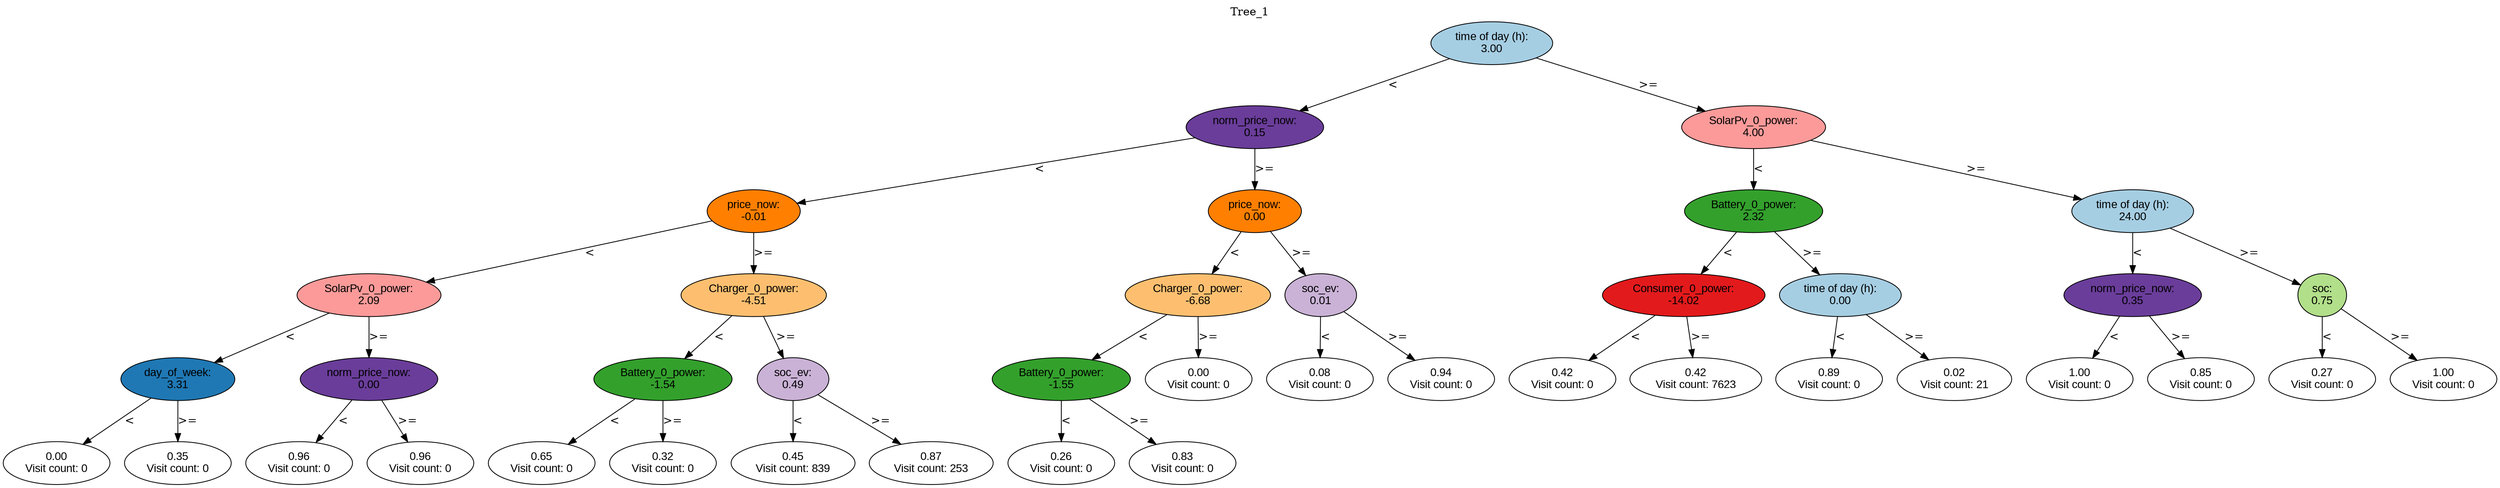 digraph BST {
    node [fontname="Arial" style=filled colorscheme=paired12];
    0 [ label = "time of day (h):
3.00" fillcolor=1];
    1 [ label = "norm_price_now:
0.15" fillcolor=10];
    2 [ label = "price_now:
-0.01" fillcolor=8];
    3 [ label = "SolarPv_0_power:
2.09" fillcolor=5];
    4 [ label = "day_of_week:
3.31" fillcolor=2];
    5 [ label = "0.00
Visit count: 0" fillcolor=white];
    6 [ label = "0.35
Visit count: 0" fillcolor=white];
    7 [ label = "norm_price_now:
0.00" fillcolor=10];
    8 [ label = "0.96
Visit count: 0" fillcolor=white];
    9 [ label = "0.96
Visit count: 0" fillcolor=white];
    10 [ label = "Charger_0_power:
-4.51" fillcolor=7];
    11 [ label = "Battery_0_power:
-1.54" fillcolor=4];
    12 [ label = "0.65
Visit count: 0" fillcolor=white];
    13 [ label = "0.32
Visit count: 0" fillcolor=white];
    14 [ label = "soc_ev:
0.49" fillcolor=9];
    15 [ label = "0.45
Visit count: 839" fillcolor=white];
    16 [ label = "0.87
Visit count: 253" fillcolor=white];
    17 [ label = "price_now:
0.00" fillcolor=8];
    18 [ label = "Charger_0_power:
-6.68" fillcolor=7];
    19 [ label = "Battery_0_power:
-1.55" fillcolor=4];
    20 [ label = "0.26
Visit count: 0" fillcolor=white];
    21 [ label = "0.83
Visit count: 0" fillcolor=white];
    22 [ label = "0.00
Visit count: 0" fillcolor=white];
    23 [ label = "soc_ev:
0.01" fillcolor=9];
    24 [ label = "0.08
Visit count: 0" fillcolor=white];
    25 [ label = "0.94
Visit count: 0" fillcolor=white];
    26 [ label = "SolarPv_0_power:
4.00" fillcolor=5];
    27 [ label = "Battery_0_power:
2.32" fillcolor=4];
    28 [ label = "Consumer_0_power:
-14.02" fillcolor=6];
    29 [ label = "0.42
Visit count: 0" fillcolor=white];
    30 [ label = "0.42
Visit count: 7623" fillcolor=white];
    31 [ label = "time of day (h):
0.00" fillcolor=1];
    32 [ label = "0.89
Visit count: 0" fillcolor=white];
    33 [ label = "0.02
Visit count: 21" fillcolor=white];
    34 [ label = "time of day (h):
24.00" fillcolor=1];
    35 [ label = "norm_price_now:
0.35" fillcolor=10];
    36 [ label = "1.00
Visit count: 0" fillcolor=white];
    37 [ label = "0.85
Visit count: 0" fillcolor=white];
    38 [ label = "soc:
0.75" fillcolor=3];
    39 [ label = "0.27
Visit count: 0" fillcolor=white];
    40 [ label = "1.00
Visit count: 0" fillcolor=white];

    0  -> 1[ label = "<"];
    0  -> 26[ label = ">="];
    1  -> 2[ label = "<"];
    1  -> 17[ label = ">="];
    2  -> 3[ label = "<"];
    2  -> 10[ label = ">="];
    3  -> 4[ label = "<"];
    3  -> 7[ label = ">="];
    4  -> 5[ label = "<"];
    4  -> 6[ label = ">="];
    7  -> 8[ label = "<"];
    7  -> 9[ label = ">="];
    10  -> 11[ label = "<"];
    10  -> 14[ label = ">="];
    11  -> 12[ label = "<"];
    11  -> 13[ label = ">="];
    14  -> 15[ label = "<"];
    14  -> 16[ label = ">="];
    17  -> 18[ label = "<"];
    17  -> 23[ label = ">="];
    18  -> 19[ label = "<"];
    18  -> 22[ label = ">="];
    19  -> 20[ label = "<"];
    19  -> 21[ label = ">="];
    23  -> 24[ label = "<"];
    23  -> 25[ label = ">="];
    26  -> 27[ label = "<"];
    26  -> 34[ label = ">="];
    27  -> 28[ label = "<"];
    27  -> 31[ label = ">="];
    28  -> 29[ label = "<"];
    28  -> 30[ label = ">="];
    31  -> 32[ label = "<"];
    31  -> 33[ label = ">="];
    34  -> 35[ label = "<"];
    34  -> 38[ label = ">="];
    35  -> 36[ label = "<"];
    35  -> 37[ label = ">="];
    38  -> 39[ label = "<"];
    38  -> 40[ label = ">="];

    labelloc="t";
    label="Tree_1";
}